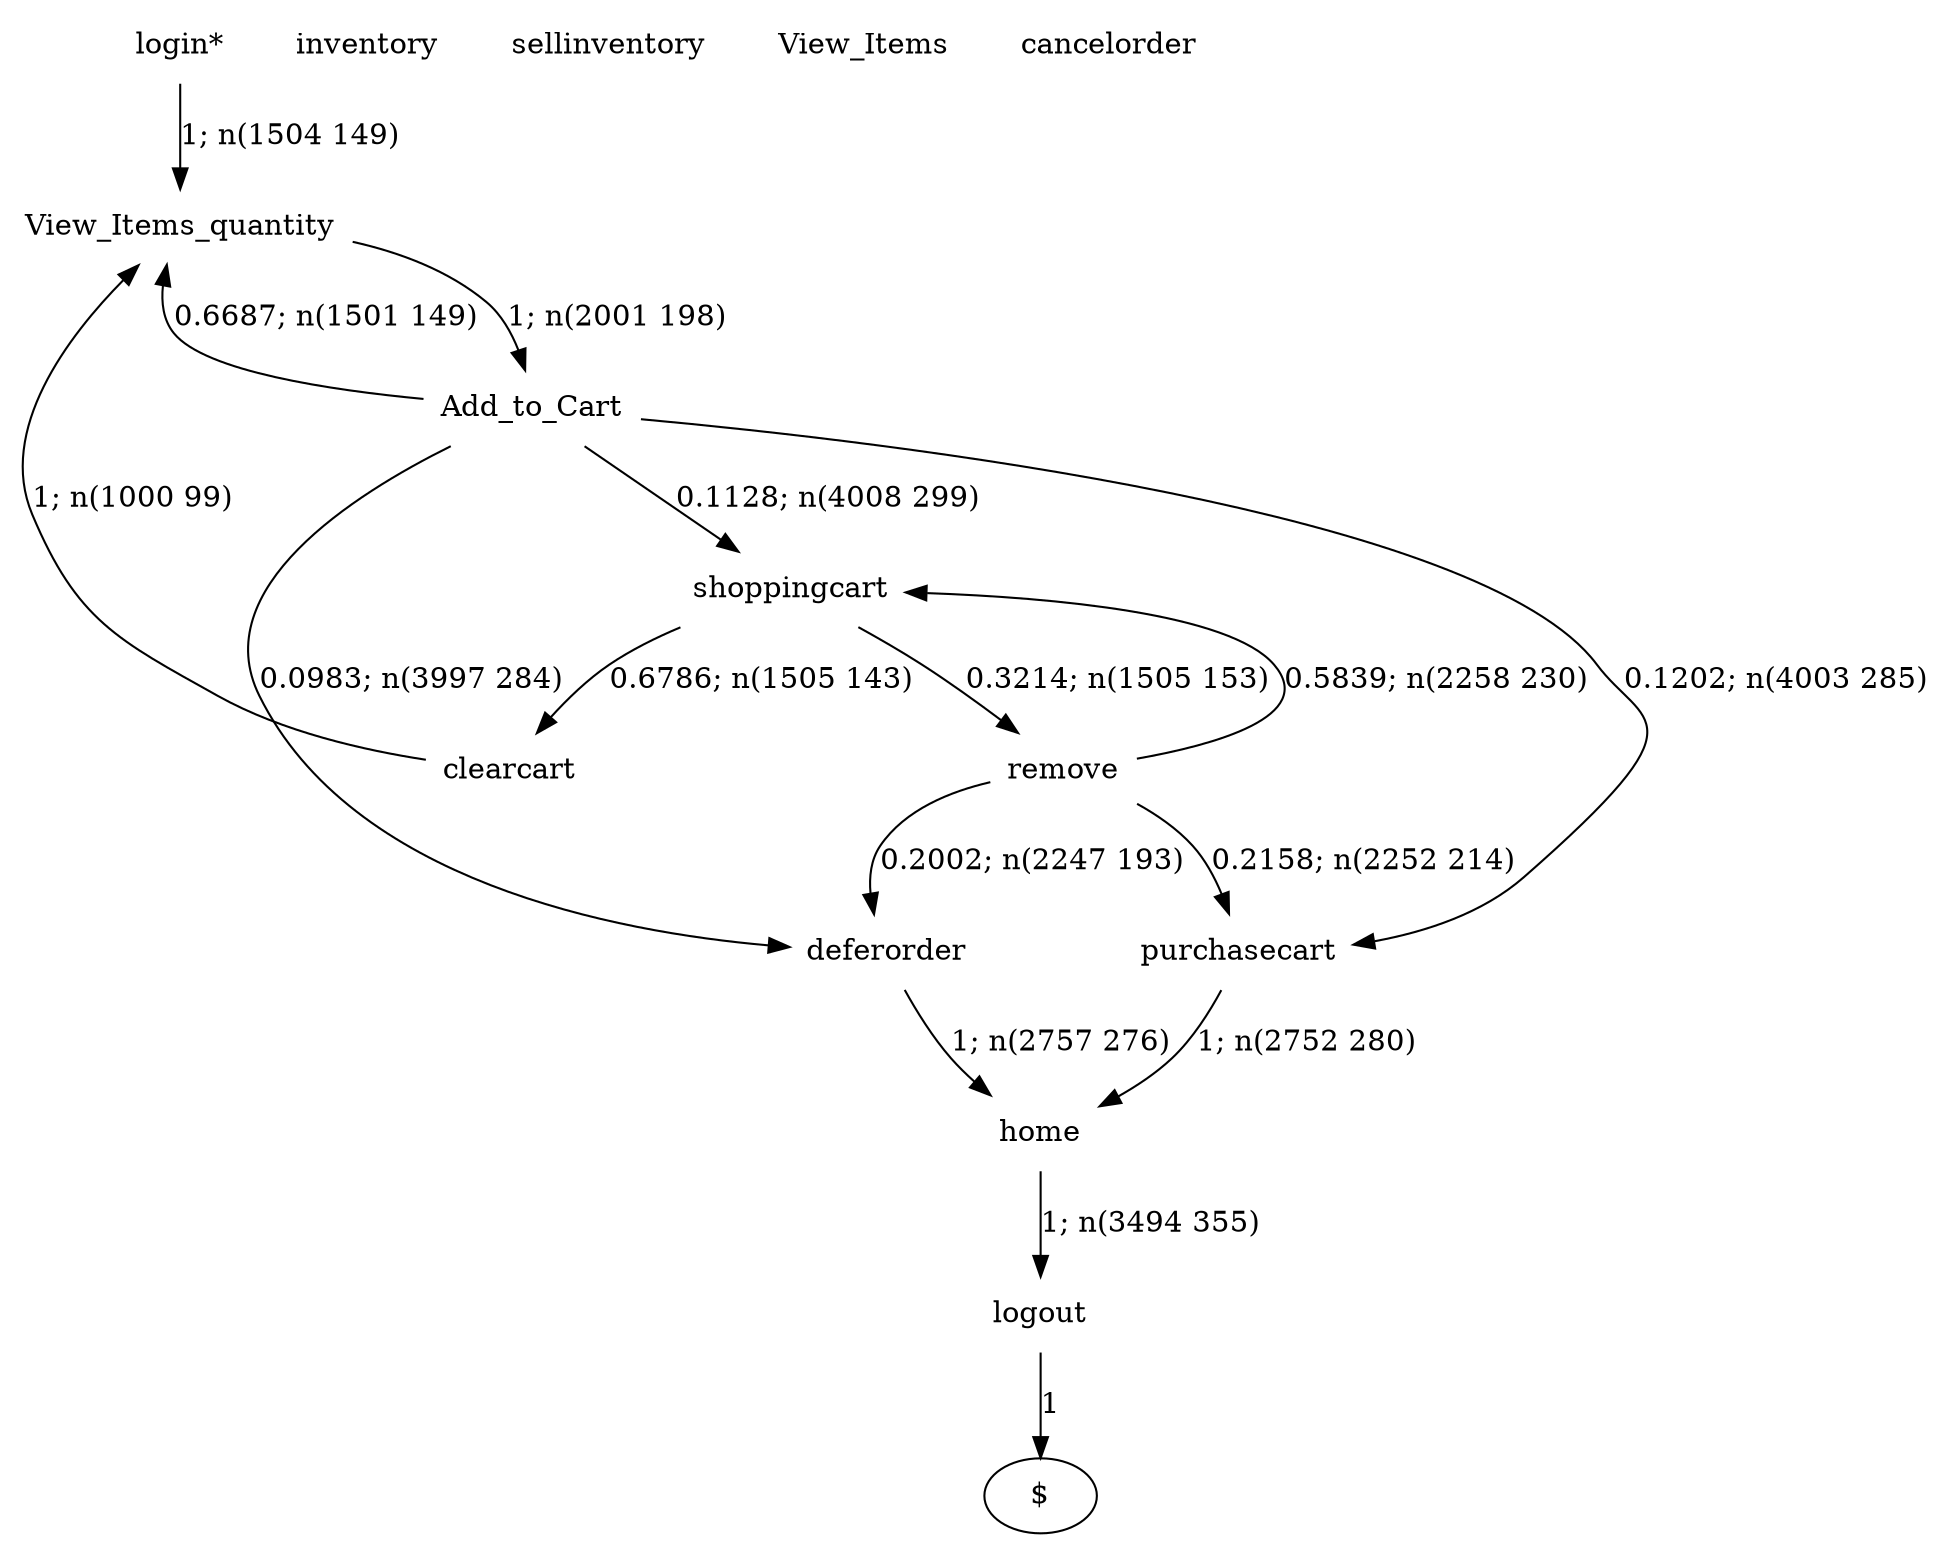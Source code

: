 digraph G {"login*" [label="login*",shape=none];"View_Items_quantity" [label="View_Items_quantity",shape=none];"Add_to_Cart" [label="Add_to_Cart",shape=none];"purchasecart" [label="purchasecart",shape=none];"home" [label="home",shape=none];"logout" [label="logout",shape=none];"deferorder" [label="deferorder",shape=none];"shoppingcart" [label="shoppingcart",shape=none];"remove" [label="remove",shape=none];"inventory" [label="inventory",shape=none];"sellinventory" [label="sellinventory",shape=none];"clearcart" [label="clearcart",shape=none];"View_Items" [label="View_Items",shape=none];"cancelorder" [label="cancelorder",shape=none];"login*"->"View_Items_quantity" [style=solid,label="1; n(1504 149)"];"View_Items_quantity"->"Add_to_Cart" [style=solid,label="1; n(2001 198)"];"Add_to_Cart"->"View_Items_quantity" [style=solid,label="0.6687; n(1501 149)"];"Add_to_Cart"->"purchasecart" [style=solid,label="0.1202; n(4003 285)"];"Add_to_Cart"->"deferorder" [style=solid,label="0.0983; n(3997 284)"];"Add_to_Cart"->"shoppingcart" [style=solid,label="0.1128; n(4008 299)"];"purchasecart"->"home" [style=solid,label="1; n(2752 280)"];"home"->"logout" [style=solid,label="1; n(3494 355)"];"logout"->"$" [style=solid,label="1"];"deferorder"->"home" [style=solid,label="1; n(2757 276)"];"shoppingcart"->"remove" [style=solid,label="0.3214; n(1505 153)"];"shoppingcart"->"clearcart" [style=solid,label="0.6786; n(1505 143)"];"remove"->"purchasecart" [style=solid,label="0.2158; n(2252 214)"];"remove"->"deferorder" [style=solid,label="0.2002; n(2247 193)"];"remove"->"shoppingcart" [style=solid,label="0.5839; n(2258 230)"];"clearcart"->"View_Items_quantity" [style=solid,label="1; n(1000 99)"];}